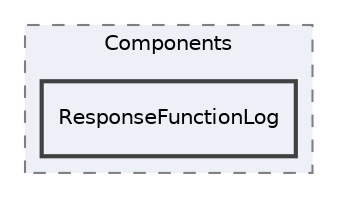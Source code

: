 digraph "Editor/UI/Components/Logger/Components/ResponseFunctionLog"
{
 // LATEX_PDF_SIZE
  edge [fontname="Helvetica",fontsize="10",labelfontname="Helvetica",labelfontsize="10"];
  node [fontname="Helvetica",fontsize="10",shape=record];
  compound=true
  subgraph clusterdir_d899b16968b82f1505455141eb0c65da {
    graph [ bgcolor="#edf0f7", pencolor="grey50", style="filled,dashed,", label="Components", fontname="Helvetica", fontsize="10", URL="dir_d899b16968b82f1505455141eb0c65da.html"]
  dir_75708b56cbf08ce01c98f7b93a06c3ca [shape=box, label="ResponseFunctionLog", style="filled,bold,", fillcolor="#edf0f7", color="grey25", URL="dir_75708b56cbf08ce01c98f7b93a06c3ca.html"];
  }
}
